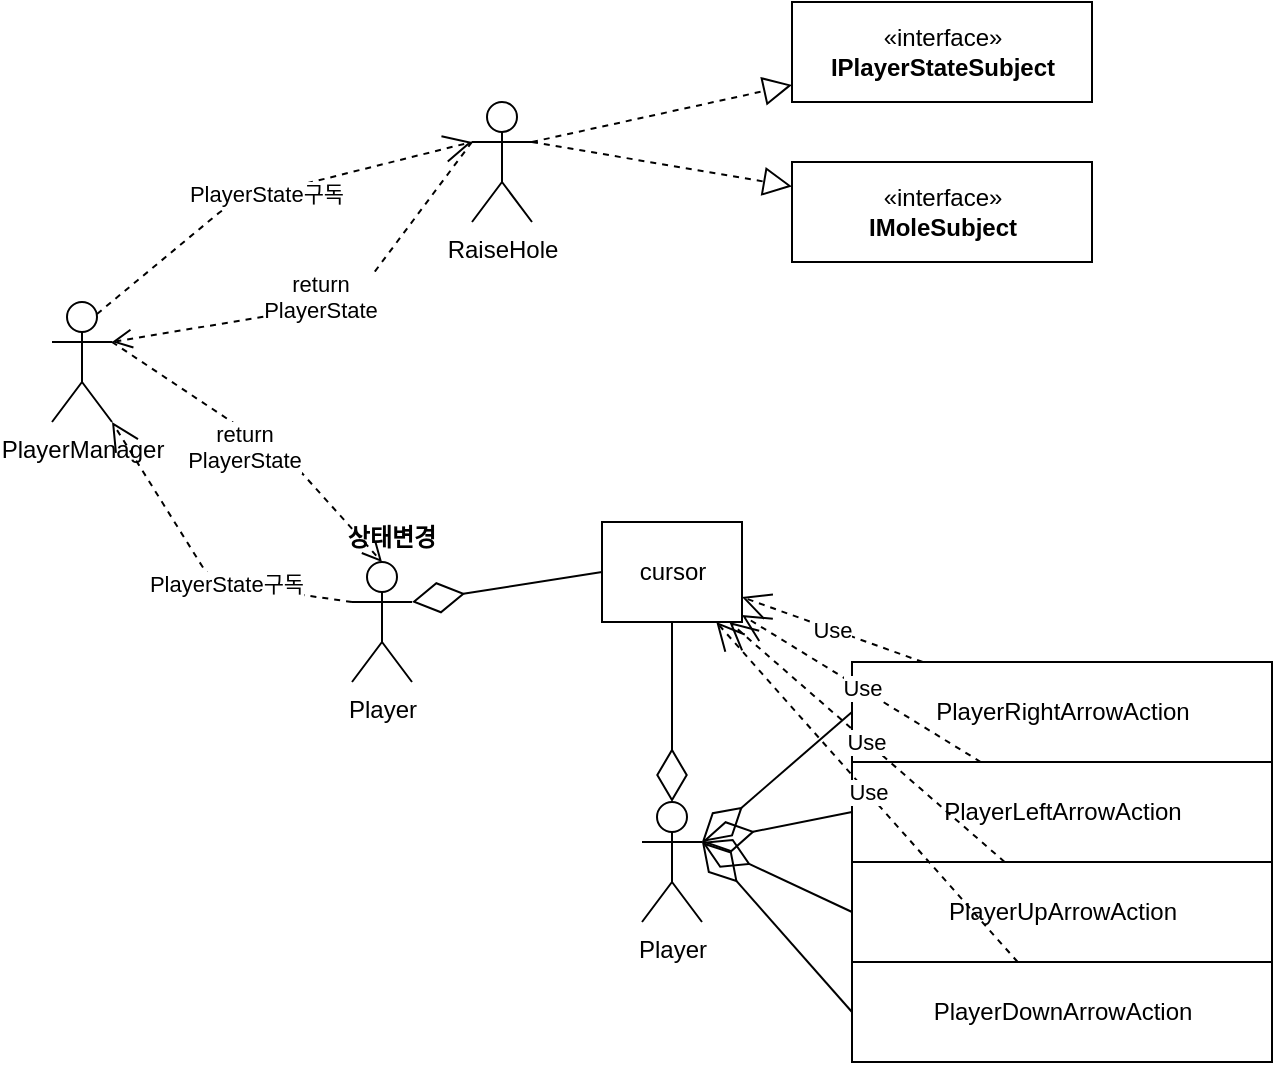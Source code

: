 <mxfile>
    <diagram id="Qo8y7HjfxSkpAfNxwYRm" name="Page-1">
        <mxGraphModel dx="427" dy="464" grid="1" gridSize="10" guides="1" tooltips="1" connect="1" arrows="1" fold="1" page="1" pageScale="1" pageWidth="850" pageHeight="1100" math="0" shadow="0">
            <root>
                <mxCell id="0"/>
                <mxCell id="1" parent="0"/>
                <mxCell id="2" value="RaiseHole" style="shape=umlActor;verticalLabelPosition=bottom;verticalAlign=top;html=1;" vertex="1" parent="1">
                    <mxGeometry x="360" y="200" width="30" height="60" as="geometry"/>
                </mxCell>
                <mxCell id="3" value="«interface»&lt;br&gt;&lt;b&gt;IPlayerStateSubject&lt;/b&gt;" style="html=1;" vertex="1" parent="1">
                    <mxGeometry x="520" y="150" width="150" height="50" as="geometry"/>
                </mxCell>
                <mxCell id="4" value="«interface»&lt;br&gt;&lt;b&gt;IMoleSubject&lt;/b&gt;" style="html=1;" vertex="1" parent="1">
                    <mxGeometry x="520" y="230" width="150" height="50" as="geometry"/>
                </mxCell>
                <mxCell id="5" value="" style="endArrow=block;dashed=1;endFill=0;endSize=12;html=1;exitX=1;exitY=0.333;exitDx=0;exitDy=0;exitPerimeter=0;" edge="1" parent="1" source="2" target="3">
                    <mxGeometry width="160" relative="1" as="geometry">
                        <mxPoint x="420" y="230" as="sourcePoint"/>
                        <mxPoint x="580" y="230" as="targetPoint"/>
                    </mxGeometry>
                </mxCell>
                <mxCell id="6" value="" style="endArrow=block;dashed=1;endFill=0;endSize=12;html=1;exitX=1;exitY=0.333;exitDx=0;exitDy=0;exitPerimeter=0;" edge="1" parent="1" source="2" target="4">
                    <mxGeometry width="160" relative="1" as="geometry">
                        <mxPoint x="430" y="240" as="sourcePoint"/>
                        <mxPoint x="530" y="208.571" as="targetPoint"/>
                    </mxGeometry>
                </mxCell>
                <mxCell id="7" value="PlayerManager" style="shape=umlActor;verticalLabelPosition=bottom;verticalAlign=top;html=1;" vertex="1" parent="1">
                    <mxGeometry x="150" y="300" width="30" height="60" as="geometry"/>
                </mxCell>
                <mxCell id="9" value="PlayerState구독" style="endArrow=open;endSize=12;dashed=1;html=1;exitX=0.75;exitY=0.1;exitDx=0;exitDy=0;exitPerimeter=0;entryX=0;entryY=0.333;entryDx=0;entryDy=0;entryPerimeter=0;" edge="1" parent="1" source="7" target="2">
                    <mxGeometry width="160" relative="1" as="geometry">
                        <mxPoint x="310" y="310" as="sourcePoint"/>
                        <mxPoint x="470" y="310" as="targetPoint"/>
                        <Array as="points">
                            <mxPoint x="240" y="250"/>
                        </Array>
                    </mxGeometry>
                </mxCell>
                <mxCell id="10" value="return&lt;br&gt;PlayerState" style="html=1;verticalAlign=bottom;endArrow=open;dashed=1;endSize=8;exitX=0;exitY=0.333;exitDx=0;exitDy=0;exitPerimeter=0;entryX=1;entryY=0.333;entryDx=0;entryDy=0;entryPerimeter=0;" edge="1" parent="1" source="2" target="7">
                    <mxGeometry x="0.059" y="9" relative="1" as="geometry">
                        <mxPoint x="430" y="310" as="sourcePoint"/>
                        <mxPoint x="200" y="340" as="targetPoint"/>
                        <Array as="points">
                            <mxPoint x="300" y="300"/>
                        </Array>
                        <mxPoint y="1" as="offset"/>
                    </mxGeometry>
                </mxCell>
                <mxCell id="11" value="Player" style="shape=umlActor;verticalLabelPosition=bottom;verticalAlign=top;html=1;" vertex="1" parent="1">
                    <mxGeometry x="300" y="430" width="30" height="60" as="geometry"/>
                </mxCell>
                <mxCell id="12" value="PlayerState구독" style="endArrow=open;endSize=12;dashed=1;html=1;entryX=1;entryY=1;entryDx=0;entryDy=0;entryPerimeter=0;" edge="1" parent="1" target="7">
                    <mxGeometry x="-0.231" width="160" relative="1" as="geometry">
                        <mxPoint x="300" y="450" as="sourcePoint"/>
                        <mxPoint x="190" y="330" as="targetPoint"/>
                        <Array as="points">
                            <mxPoint x="230" y="440"/>
                        </Array>
                        <mxPoint as="offset"/>
                    </mxGeometry>
                </mxCell>
                <mxCell id="13" value="return&lt;br&gt;PlayerState" style="html=1;verticalAlign=bottom;endArrow=open;dashed=1;endSize=8;entryX=0.5;entryY=0;entryDx=0;entryDy=0;entryPerimeter=0;exitX=1;exitY=0.333;exitDx=0;exitDy=0;exitPerimeter=0;" edge="1" parent="1" source="7" target="11">
                    <mxGeometry x="0.048" y="-19" relative="1" as="geometry">
                        <mxPoint x="370" y="230" as="sourcePoint"/>
                        <mxPoint x="190" y="330" as="targetPoint"/>
                        <Array as="points">
                            <mxPoint x="270" y="380"/>
                        </Array>
                        <mxPoint y="1" as="offset"/>
                    </mxGeometry>
                </mxCell>
                <mxCell id="14" value="상태변경" style="text;align=center;fontStyle=1;verticalAlign=middle;spacingLeft=3;spacingRight=3;strokeColor=none;rotatable=0;points=[[0,0.5],[1,0.5]];portConstraint=eastwest;" vertex="1" parent="1">
                    <mxGeometry x="280" y="404" width="80" height="26" as="geometry"/>
                </mxCell>
                <mxCell id="15" value="cursor" style="html=1;" vertex="1" parent="1">
                    <mxGeometry x="425" y="410" width="70" height="50" as="geometry"/>
                </mxCell>
                <mxCell id="16" value="" style="endArrow=diamondThin;endFill=0;endSize=24;html=1;exitX=0;exitY=0.5;exitDx=0;exitDy=0;entryX=1;entryY=0.333;entryDx=0;entryDy=0;entryPerimeter=0;" edge="1" parent="1" source="15" target="11">
                    <mxGeometry width="160" relative="1" as="geometry">
                        <mxPoint x="470" y="460" as="sourcePoint"/>
                        <mxPoint x="310" y="460" as="targetPoint"/>
                    </mxGeometry>
                </mxCell>
                <mxCell id="17" value="Player" style="shape=umlActor;verticalLabelPosition=bottom;verticalAlign=top;html=1;" vertex="1" parent="1">
                    <mxGeometry x="445" y="550" width="30" height="60" as="geometry"/>
                </mxCell>
                <mxCell id="18" value="" style="endArrow=diamondThin;endFill=0;endSize=24;html=1;entryX=0.5;entryY=0;entryDx=0;entryDy=0;entryPerimeter=0;" edge="1" parent="1" source="15" target="17">
                    <mxGeometry width="160" relative="1" as="geometry">
                        <mxPoint x="380" y="510" as="sourcePoint"/>
                        <mxPoint x="540" y="510" as="targetPoint"/>
                    </mxGeometry>
                </mxCell>
                <mxCell id="19" value="PlayerUpArrowAction" style="html=1;" vertex="1" parent="1">
                    <mxGeometry x="550" y="580" width="210" height="50" as="geometry"/>
                </mxCell>
                <mxCell id="20" value="PlayerRightArrowAction" style="html=1;" vertex="1" parent="1">
                    <mxGeometry x="550" y="480" width="210" height="50" as="geometry"/>
                </mxCell>
                <mxCell id="21" value="PlayerLeftArrowAction" style="html=1;" vertex="1" parent="1">
                    <mxGeometry x="550" y="530" width="210" height="50" as="geometry"/>
                </mxCell>
                <mxCell id="22" value="PlayerDownArrowAction" style="html=1;" vertex="1" parent="1">
                    <mxGeometry x="550" y="630" width="210" height="50" as="geometry"/>
                </mxCell>
                <mxCell id="23" value="" style="endArrow=diamondThin;endFill=0;endSize=24;html=1;exitX=0;exitY=0.5;exitDx=0;exitDy=0;entryX=1;entryY=0.333;entryDx=0;entryDy=0;entryPerimeter=0;" edge="1" parent="1" source="20" target="17">
                    <mxGeometry width="160" relative="1" as="geometry">
                        <mxPoint x="520" y="490" as="sourcePoint"/>
                        <mxPoint x="380" y="510" as="targetPoint"/>
                    </mxGeometry>
                </mxCell>
                <mxCell id="24" value="" style="endArrow=diamondThin;endFill=0;endSize=24;html=1;exitX=0;exitY=0.5;exitDx=0;exitDy=0;entryX=1;entryY=0.333;entryDx=0;entryDy=0;entryPerimeter=0;" edge="1" parent="1" source="21" target="17">
                    <mxGeometry width="160" relative="1" as="geometry">
                        <mxPoint x="560" y="515" as="sourcePoint"/>
                        <mxPoint x="485" y="580" as="targetPoint"/>
                    </mxGeometry>
                </mxCell>
                <mxCell id="25" value="" style="endArrow=diamondThin;endFill=0;endSize=24;html=1;exitX=0;exitY=0.5;exitDx=0;exitDy=0;entryX=1;entryY=0.333;entryDx=0;entryDy=0;entryPerimeter=0;" edge="1" parent="1" source="19" target="17">
                    <mxGeometry width="160" relative="1" as="geometry">
                        <mxPoint x="570" y="525" as="sourcePoint"/>
                        <mxPoint x="495" y="590" as="targetPoint"/>
                    </mxGeometry>
                </mxCell>
                <mxCell id="26" value="" style="endArrow=diamondThin;endFill=0;endSize=24;html=1;exitX=0;exitY=0.5;exitDx=0;exitDy=0;entryX=1;entryY=0.333;entryDx=0;entryDy=0;entryPerimeter=0;" edge="1" parent="1" source="22" target="17">
                    <mxGeometry width="160" relative="1" as="geometry">
                        <mxPoint x="580" y="535" as="sourcePoint"/>
                        <mxPoint x="480" y="570" as="targetPoint"/>
                    </mxGeometry>
                </mxCell>
                <mxCell id="28" value="Use" style="endArrow=open;endSize=12;dashed=1;html=1;" edge="1" parent="1" source="20" target="15">
                    <mxGeometry width="160" relative="1" as="geometry">
                        <mxPoint x="540" y="510" as="sourcePoint"/>
                        <mxPoint x="380" y="510" as="targetPoint"/>
                    </mxGeometry>
                </mxCell>
                <mxCell id="29" value="Use" style="endArrow=open;endSize=12;dashed=1;html=1;" edge="1" parent="1" source="21" target="15">
                    <mxGeometry width="160" relative="1" as="geometry">
                        <mxPoint x="595.357" y="490" as="sourcePoint"/>
                        <mxPoint x="505" y="457.564" as="targetPoint"/>
                    </mxGeometry>
                </mxCell>
                <mxCell id="30" value="Use" style="endArrow=open;endSize=12;dashed=1;html=1;" edge="1" parent="1" source="19" target="15">
                    <mxGeometry width="160" relative="1" as="geometry">
                        <mxPoint x="605.357" y="500" as="sourcePoint"/>
                        <mxPoint x="515" y="467.564" as="targetPoint"/>
                    </mxGeometry>
                </mxCell>
                <mxCell id="31" value="Use" style="endArrow=open;endSize=12;dashed=1;html=1;" edge="1" parent="1" source="22" target="15">
                    <mxGeometry width="160" relative="1" as="geometry">
                        <mxPoint x="615.357" y="510" as="sourcePoint"/>
                        <mxPoint x="525" y="477.564" as="targetPoint"/>
                    </mxGeometry>
                </mxCell>
            </root>
        </mxGraphModel>
    </diagram>
</mxfile>